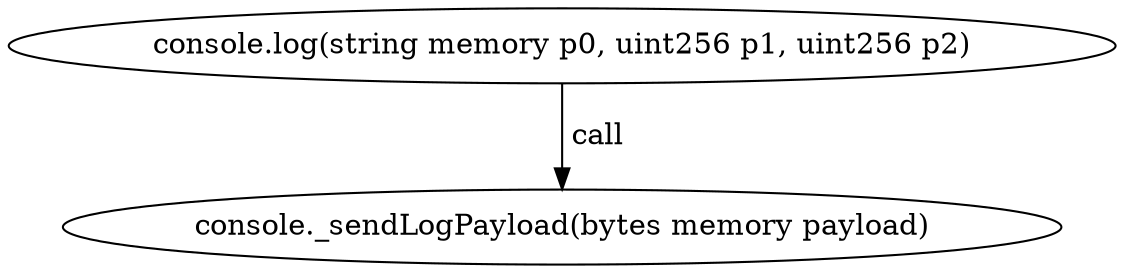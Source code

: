 digraph "" {
	graph [bb="0,0,446.4,124.8"];
	node [label="\N"];
	"console.log(string memory p0, uint256 p1, uint256 p2)"	 [height=0.5,
		pos="223.2,106.8",
		width=6.2];
	"console._sendLogPayload(bytes memory payload)"	 [height=0.5,
		pos="223.2,18",
		width=5.7372];
	"console.log(string memory p0, uint256 p1, uint256 p2)" -> "console._sendLogPayload(bytes memory payload)" [key=call,
	label=" call",
	lp="235.06,62.4",
	pos="e,223.2,36.072 223.2,88.401 223.2,76.295 223.2,60.208 223.2,46.467"];
}
digraph "" {
	graph [bb="0,0,446.4,124.8"];
	node [label="\N"];
	"console.log(string memory p0, uint256 p1, uint256 p2)"	 [height=0.5,
		pos="223.2,106.8",
		width=6.2];
	"console._sendLogPayload(bytes memory payload)"	 [height=0.5,
		pos="223.2,18",
		width=5.7372];
	"console.log(string memory p0, uint256 p1, uint256 p2)" -> "console._sendLogPayload(bytes memory payload)" [key=call,
	label=" call",
	lp="235.06,62.4",
	pos="e,223.2,36.072 223.2,88.401 223.2,76.295 223.2,60.208 223.2,46.467"];
}
